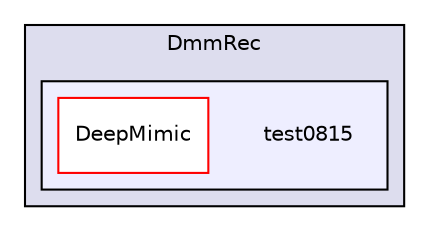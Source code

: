 digraph "F:/MotionDev/DmmRec/test0815" {
  compound=true
  node [ fontsize="10", fontname="Helvetica"];
  edge [ labelfontsize="10", labelfontname="Helvetica"];
  subgraph clusterdir_1f450d7d3ffb08102543619598de4abe {
    graph [ bgcolor="#ddddee", pencolor="black", label="DmmRec" fontname="Helvetica", fontsize="10", URL="dir_1f450d7d3ffb08102543619598de4abe.html"]
  subgraph clusterdir_2e54c7b3578fc0a9ce3850c1c37359ee {
    graph [ bgcolor="#eeeeff", pencolor="black", label="" URL="dir_2e54c7b3578fc0a9ce3850c1c37359ee.html"];
    dir_2e54c7b3578fc0a9ce3850c1c37359ee [shape=plaintext label="test0815"];
    dir_e264c7df8dc89dab255e38bb211a682e [shape=box label="DeepMimic" color="red" fillcolor="white" style="filled" URL="dir_e264c7df8dc89dab255e38bb211a682e.html"];
  }
  }
}
